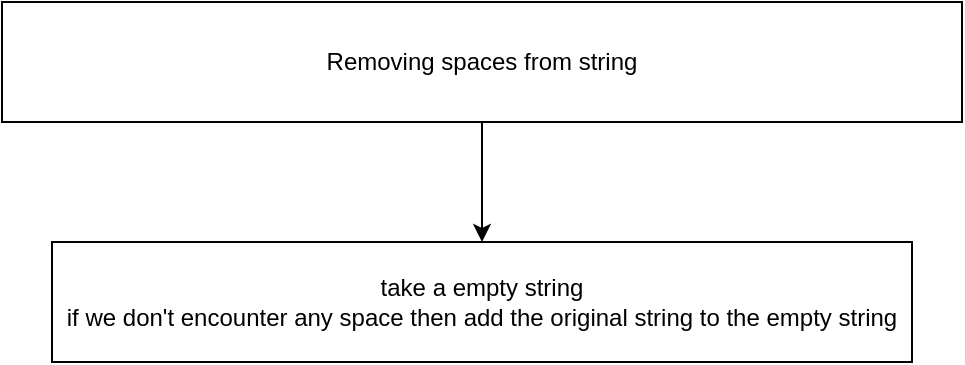 <mxfile version="16.5.1" type="device"><diagram id="HVndqbl2R2CPzctdMeXa" name="Page-1"><mxGraphModel dx="868" dy="553" grid="1" gridSize="10" guides="1" tooltips="1" connect="1" arrows="1" fold="1" page="1" pageScale="1" pageWidth="850" pageHeight="1100" math="0" shadow="0"><root><mxCell id="0"/><mxCell id="1" parent="0"/><mxCell id="FF-vHmqvq28ycmZ7Qhto-3" style="edgeStyle=orthogonalEdgeStyle;rounded=0;orthogonalLoop=1;jettySize=auto;html=1;exitX=0.5;exitY=1;exitDx=0;exitDy=0;" edge="1" parent="1" source="FF-vHmqvq28ycmZ7Qhto-1" target="FF-vHmqvq28ycmZ7Qhto-2"><mxGeometry relative="1" as="geometry"/></mxCell><mxCell id="FF-vHmqvq28ycmZ7Qhto-1" value="Removing spaces from string" style="rounded=0;whiteSpace=wrap;html=1;" vertex="1" parent="1"><mxGeometry x="160" y="80" width="480" height="60" as="geometry"/></mxCell><mxCell id="FF-vHmqvq28ycmZ7Qhto-2" value="take a empty string&lt;br&gt;if we don't encounter any space then add the original string to the empty string" style="rounded=0;whiteSpace=wrap;html=1;" vertex="1" parent="1"><mxGeometry x="185" y="200" width="430" height="60" as="geometry"/></mxCell></root></mxGraphModel></diagram></mxfile>